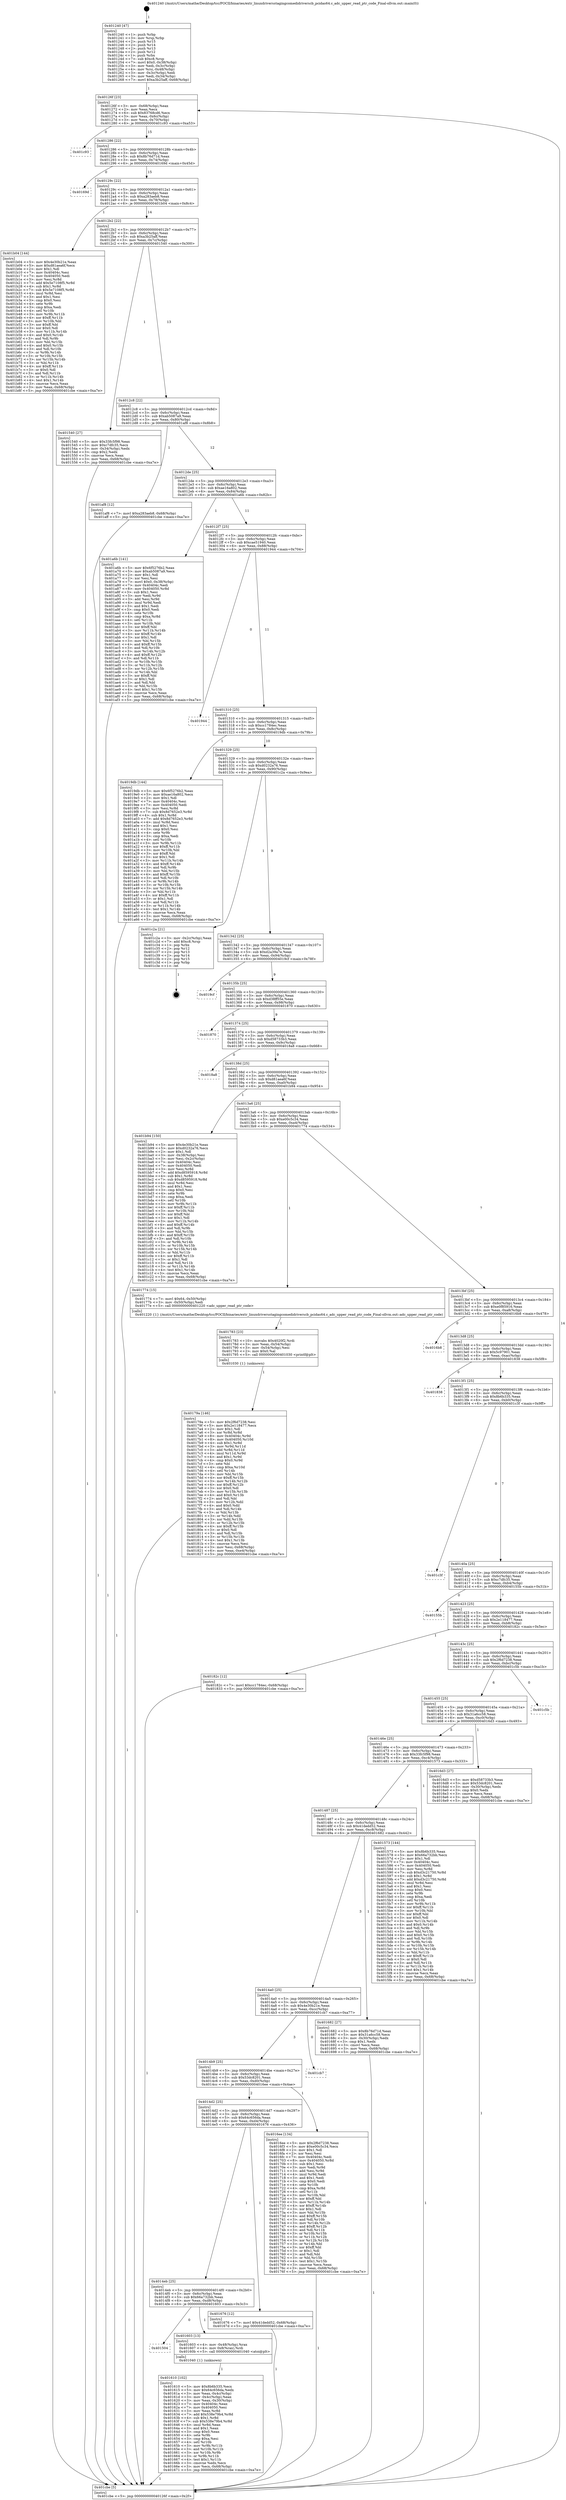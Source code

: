 digraph "0x401240" {
  label = "0x401240 (/mnt/c/Users/mathe/Desktop/tcc/POCII/binaries/extr_linuxdriversstagingcomedidriverscb_pcidas64.c_adc_upper_read_ptr_code_Final-ollvm.out::main(0))"
  labelloc = "t"
  node[shape=record]

  Entry [label="",width=0.3,height=0.3,shape=circle,fillcolor=black,style=filled]
  "0x40126f" [label="{
     0x40126f [23]\l
     | [instrs]\l
     &nbsp;&nbsp;0x40126f \<+3\>: mov -0x68(%rbp),%eax\l
     &nbsp;&nbsp;0x401272 \<+2\>: mov %eax,%ecx\l
     &nbsp;&nbsp;0x401274 \<+6\>: sub $0x83768cd6,%ecx\l
     &nbsp;&nbsp;0x40127a \<+3\>: mov %eax,-0x6c(%rbp)\l
     &nbsp;&nbsp;0x40127d \<+3\>: mov %ecx,-0x70(%rbp)\l
     &nbsp;&nbsp;0x401280 \<+6\>: je 0000000000401c93 \<main+0xa53\>\l
  }"]
  "0x401c93" [label="{
     0x401c93\l
  }", style=dashed]
  "0x401286" [label="{
     0x401286 [22]\l
     | [instrs]\l
     &nbsp;&nbsp;0x401286 \<+5\>: jmp 000000000040128b \<main+0x4b\>\l
     &nbsp;&nbsp;0x40128b \<+3\>: mov -0x6c(%rbp),%eax\l
     &nbsp;&nbsp;0x40128e \<+5\>: sub $0x8b76d71d,%eax\l
     &nbsp;&nbsp;0x401293 \<+3\>: mov %eax,-0x74(%rbp)\l
     &nbsp;&nbsp;0x401296 \<+6\>: je 000000000040169d \<main+0x45d\>\l
  }"]
  Exit [label="",width=0.3,height=0.3,shape=circle,fillcolor=black,style=filled,peripheries=2]
  "0x40169d" [label="{
     0x40169d\l
  }", style=dashed]
  "0x40129c" [label="{
     0x40129c [22]\l
     | [instrs]\l
     &nbsp;&nbsp;0x40129c \<+5\>: jmp 00000000004012a1 \<main+0x61\>\l
     &nbsp;&nbsp;0x4012a1 \<+3\>: mov -0x6c(%rbp),%eax\l
     &nbsp;&nbsp;0x4012a4 \<+5\>: sub $0xa283aeb8,%eax\l
     &nbsp;&nbsp;0x4012a9 \<+3\>: mov %eax,-0x78(%rbp)\l
     &nbsp;&nbsp;0x4012ac \<+6\>: je 0000000000401b04 \<main+0x8c4\>\l
  }"]
  "0x40179a" [label="{
     0x40179a [146]\l
     | [instrs]\l
     &nbsp;&nbsp;0x40179a \<+5\>: mov $0x2f6d7238,%esi\l
     &nbsp;&nbsp;0x40179f \<+5\>: mov $0x2e118477,%ecx\l
     &nbsp;&nbsp;0x4017a4 \<+2\>: mov $0x1,%dl\l
     &nbsp;&nbsp;0x4017a6 \<+3\>: xor %r8d,%r8d\l
     &nbsp;&nbsp;0x4017a9 \<+8\>: mov 0x40404c,%r9d\l
     &nbsp;&nbsp;0x4017b1 \<+8\>: mov 0x404050,%r10d\l
     &nbsp;&nbsp;0x4017b9 \<+4\>: sub $0x1,%r8d\l
     &nbsp;&nbsp;0x4017bd \<+3\>: mov %r9d,%r11d\l
     &nbsp;&nbsp;0x4017c0 \<+3\>: add %r8d,%r11d\l
     &nbsp;&nbsp;0x4017c3 \<+4\>: imul %r11d,%r9d\l
     &nbsp;&nbsp;0x4017c7 \<+4\>: and $0x1,%r9d\l
     &nbsp;&nbsp;0x4017cb \<+4\>: cmp $0x0,%r9d\l
     &nbsp;&nbsp;0x4017cf \<+3\>: sete %bl\l
     &nbsp;&nbsp;0x4017d2 \<+4\>: cmp $0xa,%r10d\l
     &nbsp;&nbsp;0x4017d6 \<+4\>: setl %r14b\l
     &nbsp;&nbsp;0x4017da \<+3\>: mov %bl,%r15b\l
     &nbsp;&nbsp;0x4017dd \<+4\>: xor $0xff,%r15b\l
     &nbsp;&nbsp;0x4017e1 \<+3\>: mov %r14b,%r12b\l
     &nbsp;&nbsp;0x4017e4 \<+4\>: xor $0xff,%r12b\l
     &nbsp;&nbsp;0x4017e8 \<+3\>: xor $0x0,%dl\l
     &nbsp;&nbsp;0x4017eb \<+3\>: mov %r15b,%r13b\l
     &nbsp;&nbsp;0x4017ee \<+4\>: and $0x0,%r13b\l
     &nbsp;&nbsp;0x4017f2 \<+2\>: and %dl,%bl\l
     &nbsp;&nbsp;0x4017f4 \<+3\>: mov %r12b,%dil\l
     &nbsp;&nbsp;0x4017f7 \<+4\>: and $0x0,%dil\l
     &nbsp;&nbsp;0x4017fb \<+3\>: and %dl,%r14b\l
     &nbsp;&nbsp;0x4017fe \<+3\>: or %bl,%r13b\l
     &nbsp;&nbsp;0x401801 \<+3\>: or %r14b,%dil\l
     &nbsp;&nbsp;0x401804 \<+3\>: xor %dil,%r13b\l
     &nbsp;&nbsp;0x401807 \<+3\>: or %r12b,%r15b\l
     &nbsp;&nbsp;0x40180a \<+4\>: xor $0xff,%r15b\l
     &nbsp;&nbsp;0x40180e \<+3\>: or $0x0,%dl\l
     &nbsp;&nbsp;0x401811 \<+3\>: and %dl,%r15b\l
     &nbsp;&nbsp;0x401814 \<+3\>: or %r15b,%r13b\l
     &nbsp;&nbsp;0x401817 \<+4\>: test $0x1,%r13b\l
     &nbsp;&nbsp;0x40181b \<+3\>: cmovne %ecx,%esi\l
     &nbsp;&nbsp;0x40181e \<+3\>: mov %esi,-0x68(%rbp)\l
     &nbsp;&nbsp;0x401821 \<+6\>: mov %eax,-0xe4(%rbp)\l
     &nbsp;&nbsp;0x401827 \<+5\>: jmp 0000000000401cbe \<main+0xa7e\>\l
  }"]
  "0x401b04" [label="{
     0x401b04 [144]\l
     | [instrs]\l
     &nbsp;&nbsp;0x401b04 \<+5\>: mov $0x4e30b21e,%eax\l
     &nbsp;&nbsp;0x401b09 \<+5\>: mov $0xd81aea6f,%ecx\l
     &nbsp;&nbsp;0x401b0e \<+2\>: mov $0x1,%dl\l
     &nbsp;&nbsp;0x401b10 \<+7\>: mov 0x40404c,%esi\l
     &nbsp;&nbsp;0x401b17 \<+7\>: mov 0x404050,%edi\l
     &nbsp;&nbsp;0x401b1e \<+3\>: mov %esi,%r8d\l
     &nbsp;&nbsp;0x401b21 \<+7\>: add $0x5e7108f5,%r8d\l
     &nbsp;&nbsp;0x401b28 \<+4\>: sub $0x1,%r8d\l
     &nbsp;&nbsp;0x401b2c \<+7\>: sub $0x5e7108f5,%r8d\l
     &nbsp;&nbsp;0x401b33 \<+4\>: imul %r8d,%esi\l
     &nbsp;&nbsp;0x401b37 \<+3\>: and $0x1,%esi\l
     &nbsp;&nbsp;0x401b3a \<+3\>: cmp $0x0,%esi\l
     &nbsp;&nbsp;0x401b3d \<+4\>: sete %r9b\l
     &nbsp;&nbsp;0x401b41 \<+3\>: cmp $0xa,%edi\l
     &nbsp;&nbsp;0x401b44 \<+4\>: setl %r10b\l
     &nbsp;&nbsp;0x401b48 \<+3\>: mov %r9b,%r11b\l
     &nbsp;&nbsp;0x401b4b \<+4\>: xor $0xff,%r11b\l
     &nbsp;&nbsp;0x401b4f \<+3\>: mov %r10b,%bl\l
     &nbsp;&nbsp;0x401b52 \<+3\>: xor $0xff,%bl\l
     &nbsp;&nbsp;0x401b55 \<+3\>: xor $0x0,%dl\l
     &nbsp;&nbsp;0x401b58 \<+3\>: mov %r11b,%r14b\l
     &nbsp;&nbsp;0x401b5b \<+4\>: and $0x0,%r14b\l
     &nbsp;&nbsp;0x401b5f \<+3\>: and %dl,%r9b\l
     &nbsp;&nbsp;0x401b62 \<+3\>: mov %bl,%r15b\l
     &nbsp;&nbsp;0x401b65 \<+4\>: and $0x0,%r15b\l
     &nbsp;&nbsp;0x401b69 \<+3\>: and %dl,%r10b\l
     &nbsp;&nbsp;0x401b6c \<+3\>: or %r9b,%r14b\l
     &nbsp;&nbsp;0x401b6f \<+3\>: or %r10b,%r15b\l
     &nbsp;&nbsp;0x401b72 \<+3\>: xor %r15b,%r14b\l
     &nbsp;&nbsp;0x401b75 \<+3\>: or %bl,%r11b\l
     &nbsp;&nbsp;0x401b78 \<+4\>: xor $0xff,%r11b\l
     &nbsp;&nbsp;0x401b7c \<+3\>: or $0x0,%dl\l
     &nbsp;&nbsp;0x401b7f \<+3\>: and %dl,%r11b\l
     &nbsp;&nbsp;0x401b82 \<+3\>: or %r11b,%r14b\l
     &nbsp;&nbsp;0x401b85 \<+4\>: test $0x1,%r14b\l
     &nbsp;&nbsp;0x401b89 \<+3\>: cmovne %ecx,%eax\l
     &nbsp;&nbsp;0x401b8c \<+3\>: mov %eax,-0x68(%rbp)\l
     &nbsp;&nbsp;0x401b8f \<+5\>: jmp 0000000000401cbe \<main+0xa7e\>\l
  }"]
  "0x4012b2" [label="{
     0x4012b2 [22]\l
     | [instrs]\l
     &nbsp;&nbsp;0x4012b2 \<+5\>: jmp 00000000004012b7 \<main+0x77\>\l
     &nbsp;&nbsp;0x4012b7 \<+3\>: mov -0x6c(%rbp),%eax\l
     &nbsp;&nbsp;0x4012ba \<+5\>: sub $0xa3b25aff,%eax\l
     &nbsp;&nbsp;0x4012bf \<+3\>: mov %eax,-0x7c(%rbp)\l
     &nbsp;&nbsp;0x4012c2 \<+6\>: je 0000000000401540 \<main+0x300\>\l
  }"]
  "0x401783" [label="{
     0x401783 [23]\l
     | [instrs]\l
     &nbsp;&nbsp;0x401783 \<+10\>: movabs $0x4020f2,%rdi\l
     &nbsp;&nbsp;0x40178d \<+3\>: mov %eax,-0x54(%rbp)\l
     &nbsp;&nbsp;0x401790 \<+3\>: mov -0x54(%rbp),%esi\l
     &nbsp;&nbsp;0x401793 \<+2\>: mov $0x0,%al\l
     &nbsp;&nbsp;0x401795 \<+5\>: call 0000000000401030 \<printf@plt\>\l
     | [calls]\l
     &nbsp;&nbsp;0x401030 \{1\} (unknown)\l
  }"]
  "0x401540" [label="{
     0x401540 [27]\l
     | [instrs]\l
     &nbsp;&nbsp;0x401540 \<+5\>: mov $0x33fc5f98,%eax\l
     &nbsp;&nbsp;0x401545 \<+5\>: mov $0xc7dfc35,%ecx\l
     &nbsp;&nbsp;0x40154a \<+3\>: mov -0x34(%rbp),%edx\l
     &nbsp;&nbsp;0x40154d \<+3\>: cmp $0x2,%edx\l
     &nbsp;&nbsp;0x401550 \<+3\>: cmovne %ecx,%eax\l
     &nbsp;&nbsp;0x401553 \<+3\>: mov %eax,-0x68(%rbp)\l
     &nbsp;&nbsp;0x401556 \<+5\>: jmp 0000000000401cbe \<main+0xa7e\>\l
  }"]
  "0x4012c8" [label="{
     0x4012c8 [22]\l
     | [instrs]\l
     &nbsp;&nbsp;0x4012c8 \<+5\>: jmp 00000000004012cd \<main+0x8d\>\l
     &nbsp;&nbsp;0x4012cd \<+3\>: mov -0x6c(%rbp),%eax\l
     &nbsp;&nbsp;0x4012d0 \<+5\>: sub $0xab5087a9,%eax\l
     &nbsp;&nbsp;0x4012d5 \<+3\>: mov %eax,-0x80(%rbp)\l
     &nbsp;&nbsp;0x4012d8 \<+6\>: je 0000000000401af8 \<main+0x8b8\>\l
  }"]
  "0x401cbe" [label="{
     0x401cbe [5]\l
     | [instrs]\l
     &nbsp;&nbsp;0x401cbe \<+5\>: jmp 000000000040126f \<main+0x2f\>\l
  }"]
  "0x401240" [label="{
     0x401240 [47]\l
     | [instrs]\l
     &nbsp;&nbsp;0x401240 \<+1\>: push %rbp\l
     &nbsp;&nbsp;0x401241 \<+3\>: mov %rsp,%rbp\l
     &nbsp;&nbsp;0x401244 \<+2\>: push %r15\l
     &nbsp;&nbsp;0x401246 \<+2\>: push %r14\l
     &nbsp;&nbsp;0x401248 \<+2\>: push %r13\l
     &nbsp;&nbsp;0x40124a \<+2\>: push %r12\l
     &nbsp;&nbsp;0x40124c \<+1\>: push %rbx\l
     &nbsp;&nbsp;0x40124d \<+7\>: sub $0xc8,%rsp\l
     &nbsp;&nbsp;0x401254 \<+7\>: movl $0x0,-0x38(%rbp)\l
     &nbsp;&nbsp;0x40125b \<+3\>: mov %edi,-0x3c(%rbp)\l
     &nbsp;&nbsp;0x40125e \<+4\>: mov %rsi,-0x48(%rbp)\l
     &nbsp;&nbsp;0x401262 \<+3\>: mov -0x3c(%rbp),%edi\l
     &nbsp;&nbsp;0x401265 \<+3\>: mov %edi,-0x34(%rbp)\l
     &nbsp;&nbsp;0x401268 \<+7\>: movl $0xa3b25aff,-0x68(%rbp)\l
  }"]
  "0x401610" [label="{
     0x401610 [102]\l
     | [instrs]\l
     &nbsp;&nbsp;0x401610 \<+5\>: mov $0x8b6b335,%ecx\l
     &nbsp;&nbsp;0x401615 \<+5\>: mov $0x64c656da,%edx\l
     &nbsp;&nbsp;0x40161a \<+3\>: mov %eax,-0x4c(%rbp)\l
     &nbsp;&nbsp;0x40161d \<+3\>: mov -0x4c(%rbp),%eax\l
     &nbsp;&nbsp;0x401620 \<+3\>: mov %eax,-0x30(%rbp)\l
     &nbsp;&nbsp;0x401623 \<+7\>: mov 0x40404c,%eax\l
     &nbsp;&nbsp;0x40162a \<+7\>: mov 0x404050,%esi\l
     &nbsp;&nbsp;0x401631 \<+3\>: mov %eax,%r8d\l
     &nbsp;&nbsp;0x401634 \<+7\>: add $0x538e79b4,%r8d\l
     &nbsp;&nbsp;0x40163b \<+4\>: sub $0x1,%r8d\l
     &nbsp;&nbsp;0x40163f \<+7\>: sub $0x538e79b4,%r8d\l
     &nbsp;&nbsp;0x401646 \<+4\>: imul %r8d,%eax\l
     &nbsp;&nbsp;0x40164a \<+3\>: and $0x1,%eax\l
     &nbsp;&nbsp;0x40164d \<+3\>: cmp $0x0,%eax\l
     &nbsp;&nbsp;0x401650 \<+4\>: sete %r9b\l
     &nbsp;&nbsp;0x401654 \<+3\>: cmp $0xa,%esi\l
     &nbsp;&nbsp;0x401657 \<+4\>: setl %r10b\l
     &nbsp;&nbsp;0x40165b \<+3\>: mov %r9b,%r11b\l
     &nbsp;&nbsp;0x40165e \<+3\>: and %r10b,%r11b\l
     &nbsp;&nbsp;0x401661 \<+3\>: xor %r10b,%r9b\l
     &nbsp;&nbsp;0x401664 \<+3\>: or %r9b,%r11b\l
     &nbsp;&nbsp;0x401667 \<+4\>: test $0x1,%r11b\l
     &nbsp;&nbsp;0x40166b \<+3\>: cmovne %edx,%ecx\l
     &nbsp;&nbsp;0x40166e \<+3\>: mov %ecx,-0x68(%rbp)\l
     &nbsp;&nbsp;0x401671 \<+5\>: jmp 0000000000401cbe \<main+0xa7e\>\l
  }"]
  "0x401af8" [label="{
     0x401af8 [12]\l
     | [instrs]\l
     &nbsp;&nbsp;0x401af8 \<+7\>: movl $0xa283aeb8,-0x68(%rbp)\l
     &nbsp;&nbsp;0x401aff \<+5\>: jmp 0000000000401cbe \<main+0xa7e\>\l
  }"]
  "0x4012de" [label="{
     0x4012de [25]\l
     | [instrs]\l
     &nbsp;&nbsp;0x4012de \<+5\>: jmp 00000000004012e3 \<main+0xa3\>\l
     &nbsp;&nbsp;0x4012e3 \<+3\>: mov -0x6c(%rbp),%eax\l
     &nbsp;&nbsp;0x4012e6 \<+5\>: sub $0xae16a802,%eax\l
     &nbsp;&nbsp;0x4012eb \<+6\>: mov %eax,-0x84(%rbp)\l
     &nbsp;&nbsp;0x4012f1 \<+6\>: je 0000000000401a6b \<main+0x82b\>\l
  }"]
  "0x401504" [label="{
     0x401504\l
  }", style=dashed]
  "0x401a6b" [label="{
     0x401a6b [141]\l
     | [instrs]\l
     &nbsp;&nbsp;0x401a6b \<+5\>: mov $0x6f5276b2,%eax\l
     &nbsp;&nbsp;0x401a70 \<+5\>: mov $0xab5087a9,%ecx\l
     &nbsp;&nbsp;0x401a75 \<+2\>: mov $0x1,%dl\l
     &nbsp;&nbsp;0x401a77 \<+2\>: xor %esi,%esi\l
     &nbsp;&nbsp;0x401a79 \<+7\>: movl $0x0,-0x38(%rbp)\l
     &nbsp;&nbsp;0x401a80 \<+7\>: mov 0x40404c,%edi\l
     &nbsp;&nbsp;0x401a87 \<+8\>: mov 0x404050,%r8d\l
     &nbsp;&nbsp;0x401a8f \<+3\>: sub $0x1,%esi\l
     &nbsp;&nbsp;0x401a92 \<+3\>: mov %edi,%r9d\l
     &nbsp;&nbsp;0x401a95 \<+3\>: add %esi,%r9d\l
     &nbsp;&nbsp;0x401a98 \<+4\>: imul %r9d,%edi\l
     &nbsp;&nbsp;0x401a9c \<+3\>: and $0x1,%edi\l
     &nbsp;&nbsp;0x401a9f \<+3\>: cmp $0x0,%edi\l
     &nbsp;&nbsp;0x401aa2 \<+4\>: sete %r10b\l
     &nbsp;&nbsp;0x401aa6 \<+4\>: cmp $0xa,%r8d\l
     &nbsp;&nbsp;0x401aaa \<+4\>: setl %r11b\l
     &nbsp;&nbsp;0x401aae \<+3\>: mov %r10b,%bl\l
     &nbsp;&nbsp;0x401ab1 \<+3\>: xor $0xff,%bl\l
     &nbsp;&nbsp;0x401ab4 \<+3\>: mov %r11b,%r14b\l
     &nbsp;&nbsp;0x401ab7 \<+4\>: xor $0xff,%r14b\l
     &nbsp;&nbsp;0x401abb \<+3\>: xor $0x1,%dl\l
     &nbsp;&nbsp;0x401abe \<+3\>: mov %bl,%r15b\l
     &nbsp;&nbsp;0x401ac1 \<+4\>: and $0xff,%r15b\l
     &nbsp;&nbsp;0x401ac5 \<+3\>: and %dl,%r10b\l
     &nbsp;&nbsp;0x401ac8 \<+3\>: mov %r14b,%r12b\l
     &nbsp;&nbsp;0x401acb \<+4\>: and $0xff,%r12b\l
     &nbsp;&nbsp;0x401acf \<+3\>: and %dl,%r11b\l
     &nbsp;&nbsp;0x401ad2 \<+3\>: or %r10b,%r15b\l
     &nbsp;&nbsp;0x401ad5 \<+3\>: or %r11b,%r12b\l
     &nbsp;&nbsp;0x401ad8 \<+3\>: xor %r12b,%r15b\l
     &nbsp;&nbsp;0x401adb \<+3\>: or %r14b,%bl\l
     &nbsp;&nbsp;0x401ade \<+3\>: xor $0xff,%bl\l
     &nbsp;&nbsp;0x401ae1 \<+3\>: or $0x1,%dl\l
     &nbsp;&nbsp;0x401ae4 \<+2\>: and %dl,%bl\l
     &nbsp;&nbsp;0x401ae6 \<+3\>: or %bl,%r15b\l
     &nbsp;&nbsp;0x401ae9 \<+4\>: test $0x1,%r15b\l
     &nbsp;&nbsp;0x401aed \<+3\>: cmovne %ecx,%eax\l
     &nbsp;&nbsp;0x401af0 \<+3\>: mov %eax,-0x68(%rbp)\l
     &nbsp;&nbsp;0x401af3 \<+5\>: jmp 0000000000401cbe \<main+0xa7e\>\l
  }"]
  "0x4012f7" [label="{
     0x4012f7 [25]\l
     | [instrs]\l
     &nbsp;&nbsp;0x4012f7 \<+5\>: jmp 00000000004012fc \<main+0xbc\>\l
     &nbsp;&nbsp;0x4012fc \<+3\>: mov -0x6c(%rbp),%eax\l
     &nbsp;&nbsp;0x4012ff \<+5\>: sub $0xcae51940,%eax\l
     &nbsp;&nbsp;0x401304 \<+6\>: mov %eax,-0x88(%rbp)\l
     &nbsp;&nbsp;0x40130a \<+6\>: je 0000000000401944 \<main+0x704\>\l
  }"]
  "0x401603" [label="{
     0x401603 [13]\l
     | [instrs]\l
     &nbsp;&nbsp;0x401603 \<+4\>: mov -0x48(%rbp),%rax\l
     &nbsp;&nbsp;0x401607 \<+4\>: mov 0x8(%rax),%rdi\l
     &nbsp;&nbsp;0x40160b \<+5\>: call 0000000000401040 \<atoi@plt\>\l
     | [calls]\l
     &nbsp;&nbsp;0x401040 \{1\} (unknown)\l
  }"]
  "0x401944" [label="{
     0x401944\l
  }", style=dashed]
  "0x401310" [label="{
     0x401310 [25]\l
     | [instrs]\l
     &nbsp;&nbsp;0x401310 \<+5\>: jmp 0000000000401315 \<main+0xd5\>\l
     &nbsp;&nbsp;0x401315 \<+3\>: mov -0x6c(%rbp),%eax\l
     &nbsp;&nbsp;0x401318 \<+5\>: sub $0xcc1784ec,%eax\l
     &nbsp;&nbsp;0x40131d \<+6\>: mov %eax,-0x8c(%rbp)\l
     &nbsp;&nbsp;0x401323 \<+6\>: je 00000000004019db \<main+0x79b\>\l
  }"]
  "0x4014eb" [label="{
     0x4014eb [25]\l
     | [instrs]\l
     &nbsp;&nbsp;0x4014eb \<+5\>: jmp 00000000004014f0 \<main+0x2b0\>\l
     &nbsp;&nbsp;0x4014f0 \<+3\>: mov -0x6c(%rbp),%eax\l
     &nbsp;&nbsp;0x4014f3 \<+5\>: sub $0x66a732bb,%eax\l
     &nbsp;&nbsp;0x4014f8 \<+6\>: mov %eax,-0xd8(%rbp)\l
     &nbsp;&nbsp;0x4014fe \<+6\>: je 0000000000401603 \<main+0x3c3\>\l
  }"]
  "0x4019db" [label="{
     0x4019db [144]\l
     | [instrs]\l
     &nbsp;&nbsp;0x4019db \<+5\>: mov $0x6f5276b2,%eax\l
     &nbsp;&nbsp;0x4019e0 \<+5\>: mov $0xae16a802,%ecx\l
     &nbsp;&nbsp;0x4019e5 \<+2\>: mov $0x1,%dl\l
     &nbsp;&nbsp;0x4019e7 \<+7\>: mov 0x40404c,%esi\l
     &nbsp;&nbsp;0x4019ee \<+7\>: mov 0x404050,%edi\l
     &nbsp;&nbsp;0x4019f5 \<+3\>: mov %esi,%r8d\l
     &nbsp;&nbsp;0x4019f8 \<+7\>: sub $0x8d7652e3,%r8d\l
     &nbsp;&nbsp;0x4019ff \<+4\>: sub $0x1,%r8d\l
     &nbsp;&nbsp;0x401a03 \<+7\>: add $0x8d7652e3,%r8d\l
     &nbsp;&nbsp;0x401a0a \<+4\>: imul %r8d,%esi\l
     &nbsp;&nbsp;0x401a0e \<+3\>: and $0x1,%esi\l
     &nbsp;&nbsp;0x401a11 \<+3\>: cmp $0x0,%esi\l
     &nbsp;&nbsp;0x401a14 \<+4\>: sete %r9b\l
     &nbsp;&nbsp;0x401a18 \<+3\>: cmp $0xa,%edi\l
     &nbsp;&nbsp;0x401a1b \<+4\>: setl %r10b\l
     &nbsp;&nbsp;0x401a1f \<+3\>: mov %r9b,%r11b\l
     &nbsp;&nbsp;0x401a22 \<+4\>: xor $0xff,%r11b\l
     &nbsp;&nbsp;0x401a26 \<+3\>: mov %r10b,%bl\l
     &nbsp;&nbsp;0x401a29 \<+3\>: xor $0xff,%bl\l
     &nbsp;&nbsp;0x401a2c \<+3\>: xor $0x1,%dl\l
     &nbsp;&nbsp;0x401a2f \<+3\>: mov %r11b,%r14b\l
     &nbsp;&nbsp;0x401a32 \<+4\>: and $0xff,%r14b\l
     &nbsp;&nbsp;0x401a36 \<+3\>: and %dl,%r9b\l
     &nbsp;&nbsp;0x401a39 \<+3\>: mov %bl,%r15b\l
     &nbsp;&nbsp;0x401a3c \<+4\>: and $0xff,%r15b\l
     &nbsp;&nbsp;0x401a40 \<+3\>: and %dl,%r10b\l
     &nbsp;&nbsp;0x401a43 \<+3\>: or %r9b,%r14b\l
     &nbsp;&nbsp;0x401a46 \<+3\>: or %r10b,%r15b\l
     &nbsp;&nbsp;0x401a49 \<+3\>: xor %r15b,%r14b\l
     &nbsp;&nbsp;0x401a4c \<+3\>: or %bl,%r11b\l
     &nbsp;&nbsp;0x401a4f \<+4\>: xor $0xff,%r11b\l
     &nbsp;&nbsp;0x401a53 \<+3\>: or $0x1,%dl\l
     &nbsp;&nbsp;0x401a56 \<+3\>: and %dl,%r11b\l
     &nbsp;&nbsp;0x401a59 \<+3\>: or %r11b,%r14b\l
     &nbsp;&nbsp;0x401a5c \<+4\>: test $0x1,%r14b\l
     &nbsp;&nbsp;0x401a60 \<+3\>: cmovne %ecx,%eax\l
     &nbsp;&nbsp;0x401a63 \<+3\>: mov %eax,-0x68(%rbp)\l
     &nbsp;&nbsp;0x401a66 \<+5\>: jmp 0000000000401cbe \<main+0xa7e\>\l
  }"]
  "0x401329" [label="{
     0x401329 [25]\l
     | [instrs]\l
     &nbsp;&nbsp;0x401329 \<+5\>: jmp 000000000040132e \<main+0xee\>\l
     &nbsp;&nbsp;0x40132e \<+3\>: mov -0x6c(%rbp),%eax\l
     &nbsp;&nbsp;0x401331 \<+5\>: sub $0xd0232a76,%eax\l
     &nbsp;&nbsp;0x401336 \<+6\>: mov %eax,-0x90(%rbp)\l
     &nbsp;&nbsp;0x40133c \<+6\>: je 0000000000401c2a \<main+0x9ea\>\l
  }"]
  "0x401676" [label="{
     0x401676 [12]\l
     | [instrs]\l
     &nbsp;&nbsp;0x401676 \<+7\>: movl $0x41dedd52,-0x68(%rbp)\l
     &nbsp;&nbsp;0x40167d \<+5\>: jmp 0000000000401cbe \<main+0xa7e\>\l
  }"]
  "0x401c2a" [label="{
     0x401c2a [21]\l
     | [instrs]\l
     &nbsp;&nbsp;0x401c2a \<+3\>: mov -0x2c(%rbp),%eax\l
     &nbsp;&nbsp;0x401c2d \<+7\>: add $0xc8,%rsp\l
     &nbsp;&nbsp;0x401c34 \<+1\>: pop %rbx\l
     &nbsp;&nbsp;0x401c35 \<+2\>: pop %r12\l
     &nbsp;&nbsp;0x401c37 \<+2\>: pop %r13\l
     &nbsp;&nbsp;0x401c39 \<+2\>: pop %r14\l
     &nbsp;&nbsp;0x401c3b \<+2\>: pop %r15\l
     &nbsp;&nbsp;0x401c3d \<+1\>: pop %rbp\l
     &nbsp;&nbsp;0x401c3e \<+1\>: ret\l
  }"]
  "0x401342" [label="{
     0x401342 [25]\l
     | [instrs]\l
     &nbsp;&nbsp;0x401342 \<+5\>: jmp 0000000000401347 \<main+0x107\>\l
     &nbsp;&nbsp;0x401347 \<+3\>: mov -0x6c(%rbp),%eax\l
     &nbsp;&nbsp;0x40134a \<+5\>: sub $0xd2a39a7e,%eax\l
     &nbsp;&nbsp;0x40134f \<+6\>: mov %eax,-0x94(%rbp)\l
     &nbsp;&nbsp;0x401355 \<+6\>: je 00000000004019cf \<main+0x78f\>\l
  }"]
  "0x4014d2" [label="{
     0x4014d2 [25]\l
     | [instrs]\l
     &nbsp;&nbsp;0x4014d2 \<+5\>: jmp 00000000004014d7 \<main+0x297\>\l
     &nbsp;&nbsp;0x4014d7 \<+3\>: mov -0x6c(%rbp),%eax\l
     &nbsp;&nbsp;0x4014da \<+5\>: sub $0x64c656da,%eax\l
     &nbsp;&nbsp;0x4014df \<+6\>: mov %eax,-0xd4(%rbp)\l
     &nbsp;&nbsp;0x4014e5 \<+6\>: je 0000000000401676 \<main+0x436\>\l
  }"]
  "0x4019cf" [label="{
     0x4019cf\l
  }", style=dashed]
  "0x40135b" [label="{
     0x40135b [25]\l
     | [instrs]\l
     &nbsp;&nbsp;0x40135b \<+5\>: jmp 0000000000401360 \<main+0x120\>\l
     &nbsp;&nbsp;0x401360 \<+3\>: mov -0x6c(%rbp),%eax\l
     &nbsp;&nbsp;0x401363 \<+5\>: sub $0xd38ff55e,%eax\l
     &nbsp;&nbsp;0x401368 \<+6\>: mov %eax,-0x98(%rbp)\l
     &nbsp;&nbsp;0x40136e \<+6\>: je 0000000000401870 \<main+0x630\>\l
  }"]
  "0x4016ee" [label="{
     0x4016ee [134]\l
     | [instrs]\l
     &nbsp;&nbsp;0x4016ee \<+5\>: mov $0x2f6d7238,%eax\l
     &nbsp;&nbsp;0x4016f3 \<+5\>: mov $0xe00c5c34,%ecx\l
     &nbsp;&nbsp;0x4016f8 \<+2\>: mov $0x1,%dl\l
     &nbsp;&nbsp;0x4016fa \<+2\>: xor %esi,%esi\l
     &nbsp;&nbsp;0x4016fc \<+7\>: mov 0x40404c,%edi\l
     &nbsp;&nbsp;0x401703 \<+8\>: mov 0x404050,%r8d\l
     &nbsp;&nbsp;0x40170b \<+3\>: sub $0x1,%esi\l
     &nbsp;&nbsp;0x40170e \<+3\>: mov %edi,%r9d\l
     &nbsp;&nbsp;0x401711 \<+3\>: add %esi,%r9d\l
     &nbsp;&nbsp;0x401714 \<+4\>: imul %r9d,%edi\l
     &nbsp;&nbsp;0x401718 \<+3\>: and $0x1,%edi\l
     &nbsp;&nbsp;0x40171b \<+3\>: cmp $0x0,%edi\l
     &nbsp;&nbsp;0x40171e \<+4\>: sete %r10b\l
     &nbsp;&nbsp;0x401722 \<+4\>: cmp $0xa,%r8d\l
     &nbsp;&nbsp;0x401726 \<+4\>: setl %r11b\l
     &nbsp;&nbsp;0x40172a \<+3\>: mov %r10b,%bl\l
     &nbsp;&nbsp;0x40172d \<+3\>: xor $0xff,%bl\l
     &nbsp;&nbsp;0x401730 \<+3\>: mov %r11b,%r14b\l
     &nbsp;&nbsp;0x401733 \<+4\>: xor $0xff,%r14b\l
     &nbsp;&nbsp;0x401737 \<+3\>: xor $0x1,%dl\l
     &nbsp;&nbsp;0x40173a \<+3\>: mov %bl,%r15b\l
     &nbsp;&nbsp;0x40173d \<+4\>: and $0xff,%r15b\l
     &nbsp;&nbsp;0x401741 \<+3\>: and %dl,%r10b\l
     &nbsp;&nbsp;0x401744 \<+3\>: mov %r14b,%r12b\l
     &nbsp;&nbsp;0x401747 \<+4\>: and $0xff,%r12b\l
     &nbsp;&nbsp;0x40174b \<+3\>: and %dl,%r11b\l
     &nbsp;&nbsp;0x40174e \<+3\>: or %r10b,%r15b\l
     &nbsp;&nbsp;0x401751 \<+3\>: or %r11b,%r12b\l
     &nbsp;&nbsp;0x401754 \<+3\>: xor %r12b,%r15b\l
     &nbsp;&nbsp;0x401757 \<+3\>: or %r14b,%bl\l
     &nbsp;&nbsp;0x40175a \<+3\>: xor $0xff,%bl\l
     &nbsp;&nbsp;0x40175d \<+3\>: or $0x1,%dl\l
     &nbsp;&nbsp;0x401760 \<+2\>: and %dl,%bl\l
     &nbsp;&nbsp;0x401762 \<+3\>: or %bl,%r15b\l
     &nbsp;&nbsp;0x401765 \<+4\>: test $0x1,%r15b\l
     &nbsp;&nbsp;0x401769 \<+3\>: cmovne %ecx,%eax\l
     &nbsp;&nbsp;0x40176c \<+3\>: mov %eax,-0x68(%rbp)\l
     &nbsp;&nbsp;0x40176f \<+5\>: jmp 0000000000401cbe \<main+0xa7e\>\l
  }"]
  "0x401870" [label="{
     0x401870\l
  }", style=dashed]
  "0x401374" [label="{
     0x401374 [25]\l
     | [instrs]\l
     &nbsp;&nbsp;0x401374 \<+5\>: jmp 0000000000401379 \<main+0x139\>\l
     &nbsp;&nbsp;0x401379 \<+3\>: mov -0x6c(%rbp),%eax\l
     &nbsp;&nbsp;0x40137c \<+5\>: sub $0xd58733b3,%eax\l
     &nbsp;&nbsp;0x401381 \<+6\>: mov %eax,-0x9c(%rbp)\l
     &nbsp;&nbsp;0x401387 \<+6\>: je 00000000004018a8 \<main+0x668\>\l
  }"]
  "0x4014b9" [label="{
     0x4014b9 [25]\l
     | [instrs]\l
     &nbsp;&nbsp;0x4014b9 \<+5\>: jmp 00000000004014be \<main+0x27e\>\l
     &nbsp;&nbsp;0x4014be \<+3\>: mov -0x6c(%rbp),%eax\l
     &nbsp;&nbsp;0x4014c1 \<+5\>: sub $0x53dc8201,%eax\l
     &nbsp;&nbsp;0x4014c6 \<+6\>: mov %eax,-0xd0(%rbp)\l
     &nbsp;&nbsp;0x4014cc \<+6\>: je 00000000004016ee \<main+0x4ae\>\l
  }"]
  "0x4018a8" [label="{
     0x4018a8\l
  }", style=dashed]
  "0x40138d" [label="{
     0x40138d [25]\l
     | [instrs]\l
     &nbsp;&nbsp;0x40138d \<+5\>: jmp 0000000000401392 \<main+0x152\>\l
     &nbsp;&nbsp;0x401392 \<+3\>: mov -0x6c(%rbp),%eax\l
     &nbsp;&nbsp;0x401395 \<+5\>: sub $0xd81aea6f,%eax\l
     &nbsp;&nbsp;0x40139a \<+6\>: mov %eax,-0xa0(%rbp)\l
     &nbsp;&nbsp;0x4013a0 \<+6\>: je 0000000000401b94 \<main+0x954\>\l
  }"]
  "0x401cb7" [label="{
     0x401cb7\l
  }", style=dashed]
  "0x401b94" [label="{
     0x401b94 [150]\l
     | [instrs]\l
     &nbsp;&nbsp;0x401b94 \<+5\>: mov $0x4e30b21e,%eax\l
     &nbsp;&nbsp;0x401b99 \<+5\>: mov $0xd0232a76,%ecx\l
     &nbsp;&nbsp;0x401b9e \<+2\>: mov $0x1,%dl\l
     &nbsp;&nbsp;0x401ba0 \<+3\>: mov -0x38(%rbp),%esi\l
     &nbsp;&nbsp;0x401ba3 \<+3\>: mov %esi,-0x2c(%rbp)\l
     &nbsp;&nbsp;0x401ba6 \<+7\>: mov 0x40404c,%esi\l
     &nbsp;&nbsp;0x401bad \<+7\>: mov 0x404050,%edi\l
     &nbsp;&nbsp;0x401bb4 \<+3\>: mov %esi,%r8d\l
     &nbsp;&nbsp;0x401bb7 \<+7\>: add $0xd8595918,%r8d\l
     &nbsp;&nbsp;0x401bbe \<+4\>: sub $0x1,%r8d\l
     &nbsp;&nbsp;0x401bc2 \<+7\>: sub $0xd8595918,%r8d\l
     &nbsp;&nbsp;0x401bc9 \<+4\>: imul %r8d,%esi\l
     &nbsp;&nbsp;0x401bcd \<+3\>: and $0x1,%esi\l
     &nbsp;&nbsp;0x401bd0 \<+3\>: cmp $0x0,%esi\l
     &nbsp;&nbsp;0x401bd3 \<+4\>: sete %r9b\l
     &nbsp;&nbsp;0x401bd7 \<+3\>: cmp $0xa,%edi\l
     &nbsp;&nbsp;0x401bda \<+4\>: setl %r10b\l
     &nbsp;&nbsp;0x401bde \<+3\>: mov %r9b,%r11b\l
     &nbsp;&nbsp;0x401be1 \<+4\>: xor $0xff,%r11b\l
     &nbsp;&nbsp;0x401be5 \<+3\>: mov %r10b,%bl\l
     &nbsp;&nbsp;0x401be8 \<+3\>: xor $0xff,%bl\l
     &nbsp;&nbsp;0x401beb \<+3\>: xor $0x1,%dl\l
     &nbsp;&nbsp;0x401bee \<+3\>: mov %r11b,%r14b\l
     &nbsp;&nbsp;0x401bf1 \<+4\>: and $0xff,%r14b\l
     &nbsp;&nbsp;0x401bf5 \<+3\>: and %dl,%r9b\l
     &nbsp;&nbsp;0x401bf8 \<+3\>: mov %bl,%r15b\l
     &nbsp;&nbsp;0x401bfb \<+4\>: and $0xff,%r15b\l
     &nbsp;&nbsp;0x401bff \<+3\>: and %dl,%r10b\l
     &nbsp;&nbsp;0x401c02 \<+3\>: or %r9b,%r14b\l
     &nbsp;&nbsp;0x401c05 \<+3\>: or %r10b,%r15b\l
     &nbsp;&nbsp;0x401c08 \<+3\>: xor %r15b,%r14b\l
     &nbsp;&nbsp;0x401c0b \<+3\>: or %bl,%r11b\l
     &nbsp;&nbsp;0x401c0e \<+4\>: xor $0xff,%r11b\l
     &nbsp;&nbsp;0x401c12 \<+3\>: or $0x1,%dl\l
     &nbsp;&nbsp;0x401c15 \<+3\>: and %dl,%r11b\l
     &nbsp;&nbsp;0x401c18 \<+3\>: or %r11b,%r14b\l
     &nbsp;&nbsp;0x401c1b \<+4\>: test $0x1,%r14b\l
     &nbsp;&nbsp;0x401c1f \<+3\>: cmovne %ecx,%eax\l
     &nbsp;&nbsp;0x401c22 \<+3\>: mov %eax,-0x68(%rbp)\l
     &nbsp;&nbsp;0x401c25 \<+5\>: jmp 0000000000401cbe \<main+0xa7e\>\l
  }"]
  "0x4013a6" [label="{
     0x4013a6 [25]\l
     | [instrs]\l
     &nbsp;&nbsp;0x4013a6 \<+5\>: jmp 00000000004013ab \<main+0x16b\>\l
     &nbsp;&nbsp;0x4013ab \<+3\>: mov -0x6c(%rbp),%eax\l
     &nbsp;&nbsp;0x4013ae \<+5\>: sub $0xe00c5c34,%eax\l
     &nbsp;&nbsp;0x4013b3 \<+6\>: mov %eax,-0xa4(%rbp)\l
     &nbsp;&nbsp;0x4013b9 \<+6\>: je 0000000000401774 \<main+0x534\>\l
  }"]
  "0x4014a0" [label="{
     0x4014a0 [25]\l
     | [instrs]\l
     &nbsp;&nbsp;0x4014a0 \<+5\>: jmp 00000000004014a5 \<main+0x265\>\l
     &nbsp;&nbsp;0x4014a5 \<+3\>: mov -0x6c(%rbp),%eax\l
     &nbsp;&nbsp;0x4014a8 \<+5\>: sub $0x4e30b21e,%eax\l
     &nbsp;&nbsp;0x4014ad \<+6\>: mov %eax,-0xcc(%rbp)\l
     &nbsp;&nbsp;0x4014b3 \<+6\>: je 0000000000401cb7 \<main+0xa77\>\l
  }"]
  "0x401774" [label="{
     0x401774 [15]\l
     | [instrs]\l
     &nbsp;&nbsp;0x401774 \<+7\>: movl $0x64,-0x50(%rbp)\l
     &nbsp;&nbsp;0x40177b \<+3\>: mov -0x50(%rbp),%edi\l
     &nbsp;&nbsp;0x40177e \<+5\>: call 0000000000401220 \<adc_upper_read_ptr_code\>\l
     | [calls]\l
     &nbsp;&nbsp;0x401220 \{1\} (/mnt/c/Users/mathe/Desktop/tcc/POCII/binaries/extr_linuxdriversstagingcomedidriverscb_pcidas64.c_adc_upper_read_ptr_code_Final-ollvm.out::adc_upper_read_ptr_code)\l
  }"]
  "0x4013bf" [label="{
     0x4013bf [25]\l
     | [instrs]\l
     &nbsp;&nbsp;0x4013bf \<+5\>: jmp 00000000004013c4 \<main+0x184\>\l
     &nbsp;&nbsp;0x4013c4 \<+3\>: mov -0x6c(%rbp),%eax\l
     &nbsp;&nbsp;0x4013c7 \<+5\>: sub $0xe0f85916,%eax\l
     &nbsp;&nbsp;0x4013cc \<+6\>: mov %eax,-0xa8(%rbp)\l
     &nbsp;&nbsp;0x4013d2 \<+6\>: je 00000000004016b8 \<main+0x478\>\l
  }"]
  "0x401682" [label="{
     0x401682 [27]\l
     | [instrs]\l
     &nbsp;&nbsp;0x401682 \<+5\>: mov $0x8b76d71d,%eax\l
     &nbsp;&nbsp;0x401687 \<+5\>: mov $0x31a6cc58,%ecx\l
     &nbsp;&nbsp;0x40168c \<+3\>: mov -0x30(%rbp),%edx\l
     &nbsp;&nbsp;0x40168f \<+3\>: cmp $0x1,%edx\l
     &nbsp;&nbsp;0x401692 \<+3\>: cmovl %ecx,%eax\l
     &nbsp;&nbsp;0x401695 \<+3\>: mov %eax,-0x68(%rbp)\l
     &nbsp;&nbsp;0x401698 \<+5\>: jmp 0000000000401cbe \<main+0xa7e\>\l
  }"]
  "0x4016b8" [label="{
     0x4016b8\l
  }", style=dashed]
  "0x4013d8" [label="{
     0x4013d8 [25]\l
     | [instrs]\l
     &nbsp;&nbsp;0x4013d8 \<+5\>: jmp 00000000004013dd \<main+0x19d\>\l
     &nbsp;&nbsp;0x4013dd \<+3\>: mov -0x6c(%rbp),%eax\l
     &nbsp;&nbsp;0x4013e0 \<+5\>: sub $0x5c97901,%eax\l
     &nbsp;&nbsp;0x4013e5 \<+6\>: mov %eax,-0xac(%rbp)\l
     &nbsp;&nbsp;0x4013eb \<+6\>: je 0000000000401838 \<main+0x5f8\>\l
  }"]
  "0x401487" [label="{
     0x401487 [25]\l
     | [instrs]\l
     &nbsp;&nbsp;0x401487 \<+5\>: jmp 000000000040148c \<main+0x24c\>\l
     &nbsp;&nbsp;0x40148c \<+3\>: mov -0x6c(%rbp),%eax\l
     &nbsp;&nbsp;0x40148f \<+5\>: sub $0x41dedd52,%eax\l
     &nbsp;&nbsp;0x401494 \<+6\>: mov %eax,-0xc8(%rbp)\l
     &nbsp;&nbsp;0x40149a \<+6\>: je 0000000000401682 \<main+0x442\>\l
  }"]
  "0x401838" [label="{
     0x401838\l
  }", style=dashed]
  "0x4013f1" [label="{
     0x4013f1 [25]\l
     | [instrs]\l
     &nbsp;&nbsp;0x4013f1 \<+5\>: jmp 00000000004013f6 \<main+0x1b6\>\l
     &nbsp;&nbsp;0x4013f6 \<+3\>: mov -0x6c(%rbp),%eax\l
     &nbsp;&nbsp;0x4013f9 \<+5\>: sub $0x8b6b335,%eax\l
     &nbsp;&nbsp;0x4013fe \<+6\>: mov %eax,-0xb0(%rbp)\l
     &nbsp;&nbsp;0x401404 \<+6\>: je 0000000000401c3f \<main+0x9ff\>\l
  }"]
  "0x401573" [label="{
     0x401573 [144]\l
     | [instrs]\l
     &nbsp;&nbsp;0x401573 \<+5\>: mov $0x8b6b335,%eax\l
     &nbsp;&nbsp;0x401578 \<+5\>: mov $0x66a732bb,%ecx\l
     &nbsp;&nbsp;0x40157d \<+2\>: mov $0x1,%dl\l
     &nbsp;&nbsp;0x40157f \<+7\>: mov 0x40404c,%esi\l
     &nbsp;&nbsp;0x401586 \<+7\>: mov 0x404050,%edi\l
     &nbsp;&nbsp;0x40158d \<+3\>: mov %esi,%r8d\l
     &nbsp;&nbsp;0x401590 \<+7\>: sub $0xd3c21750,%r8d\l
     &nbsp;&nbsp;0x401597 \<+4\>: sub $0x1,%r8d\l
     &nbsp;&nbsp;0x40159b \<+7\>: add $0xd3c21750,%r8d\l
     &nbsp;&nbsp;0x4015a2 \<+4\>: imul %r8d,%esi\l
     &nbsp;&nbsp;0x4015a6 \<+3\>: and $0x1,%esi\l
     &nbsp;&nbsp;0x4015a9 \<+3\>: cmp $0x0,%esi\l
     &nbsp;&nbsp;0x4015ac \<+4\>: sete %r9b\l
     &nbsp;&nbsp;0x4015b0 \<+3\>: cmp $0xa,%edi\l
     &nbsp;&nbsp;0x4015b3 \<+4\>: setl %r10b\l
     &nbsp;&nbsp;0x4015b7 \<+3\>: mov %r9b,%r11b\l
     &nbsp;&nbsp;0x4015ba \<+4\>: xor $0xff,%r11b\l
     &nbsp;&nbsp;0x4015be \<+3\>: mov %r10b,%bl\l
     &nbsp;&nbsp;0x4015c1 \<+3\>: xor $0xff,%bl\l
     &nbsp;&nbsp;0x4015c4 \<+3\>: xor $0x0,%dl\l
     &nbsp;&nbsp;0x4015c7 \<+3\>: mov %r11b,%r14b\l
     &nbsp;&nbsp;0x4015ca \<+4\>: and $0x0,%r14b\l
     &nbsp;&nbsp;0x4015ce \<+3\>: and %dl,%r9b\l
     &nbsp;&nbsp;0x4015d1 \<+3\>: mov %bl,%r15b\l
     &nbsp;&nbsp;0x4015d4 \<+4\>: and $0x0,%r15b\l
     &nbsp;&nbsp;0x4015d8 \<+3\>: and %dl,%r10b\l
     &nbsp;&nbsp;0x4015db \<+3\>: or %r9b,%r14b\l
     &nbsp;&nbsp;0x4015de \<+3\>: or %r10b,%r15b\l
     &nbsp;&nbsp;0x4015e1 \<+3\>: xor %r15b,%r14b\l
     &nbsp;&nbsp;0x4015e4 \<+3\>: or %bl,%r11b\l
     &nbsp;&nbsp;0x4015e7 \<+4\>: xor $0xff,%r11b\l
     &nbsp;&nbsp;0x4015eb \<+3\>: or $0x0,%dl\l
     &nbsp;&nbsp;0x4015ee \<+3\>: and %dl,%r11b\l
     &nbsp;&nbsp;0x4015f1 \<+3\>: or %r11b,%r14b\l
     &nbsp;&nbsp;0x4015f4 \<+4\>: test $0x1,%r14b\l
     &nbsp;&nbsp;0x4015f8 \<+3\>: cmovne %ecx,%eax\l
     &nbsp;&nbsp;0x4015fb \<+3\>: mov %eax,-0x68(%rbp)\l
     &nbsp;&nbsp;0x4015fe \<+5\>: jmp 0000000000401cbe \<main+0xa7e\>\l
  }"]
  "0x401c3f" [label="{
     0x401c3f\l
  }", style=dashed]
  "0x40140a" [label="{
     0x40140a [25]\l
     | [instrs]\l
     &nbsp;&nbsp;0x40140a \<+5\>: jmp 000000000040140f \<main+0x1cf\>\l
     &nbsp;&nbsp;0x40140f \<+3\>: mov -0x6c(%rbp),%eax\l
     &nbsp;&nbsp;0x401412 \<+5\>: sub $0xc7dfc35,%eax\l
     &nbsp;&nbsp;0x401417 \<+6\>: mov %eax,-0xb4(%rbp)\l
     &nbsp;&nbsp;0x40141d \<+6\>: je 000000000040155b \<main+0x31b\>\l
  }"]
  "0x40146e" [label="{
     0x40146e [25]\l
     | [instrs]\l
     &nbsp;&nbsp;0x40146e \<+5\>: jmp 0000000000401473 \<main+0x233\>\l
     &nbsp;&nbsp;0x401473 \<+3\>: mov -0x6c(%rbp),%eax\l
     &nbsp;&nbsp;0x401476 \<+5\>: sub $0x33fc5f98,%eax\l
     &nbsp;&nbsp;0x40147b \<+6\>: mov %eax,-0xc4(%rbp)\l
     &nbsp;&nbsp;0x401481 \<+6\>: je 0000000000401573 \<main+0x333\>\l
  }"]
  "0x40155b" [label="{
     0x40155b\l
  }", style=dashed]
  "0x401423" [label="{
     0x401423 [25]\l
     | [instrs]\l
     &nbsp;&nbsp;0x401423 \<+5\>: jmp 0000000000401428 \<main+0x1e8\>\l
     &nbsp;&nbsp;0x401428 \<+3\>: mov -0x6c(%rbp),%eax\l
     &nbsp;&nbsp;0x40142b \<+5\>: sub $0x2e118477,%eax\l
     &nbsp;&nbsp;0x401430 \<+6\>: mov %eax,-0xb8(%rbp)\l
     &nbsp;&nbsp;0x401436 \<+6\>: je 000000000040182c \<main+0x5ec\>\l
  }"]
  "0x4016d3" [label="{
     0x4016d3 [27]\l
     | [instrs]\l
     &nbsp;&nbsp;0x4016d3 \<+5\>: mov $0xd58733b3,%eax\l
     &nbsp;&nbsp;0x4016d8 \<+5\>: mov $0x53dc8201,%ecx\l
     &nbsp;&nbsp;0x4016dd \<+3\>: mov -0x30(%rbp),%edx\l
     &nbsp;&nbsp;0x4016e0 \<+3\>: cmp $0x0,%edx\l
     &nbsp;&nbsp;0x4016e3 \<+3\>: cmove %ecx,%eax\l
     &nbsp;&nbsp;0x4016e6 \<+3\>: mov %eax,-0x68(%rbp)\l
     &nbsp;&nbsp;0x4016e9 \<+5\>: jmp 0000000000401cbe \<main+0xa7e\>\l
  }"]
  "0x40182c" [label="{
     0x40182c [12]\l
     | [instrs]\l
     &nbsp;&nbsp;0x40182c \<+7\>: movl $0xcc1784ec,-0x68(%rbp)\l
     &nbsp;&nbsp;0x401833 \<+5\>: jmp 0000000000401cbe \<main+0xa7e\>\l
  }"]
  "0x40143c" [label="{
     0x40143c [25]\l
     | [instrs]\l
     &nbsp;&nbsp;0x40143c \<+5\>: jmp 0000000000401441 \<main+0x201\>\l
     &nbsp;&nbsp;0x401441 \<+3\>: mov -0x6c(%rbp),%eax\l
     &nbsp;&nbsp;0x401444 \<+5\>: sub $0x2f6d7238,%eax\l
     &nbsp;&nbsp;0x401449 \<+6\>: mov %eax,-0xbc(%rbp)\l
     &nbsp;&nbsp;0x40144f \<+6\>: je 0000000000401c5b \<main+0xa1b\>\l
  }"]
  "0x401455" [label="{
     0x401455 [25]\l
     | [instrs]\l
     &nbsp;&nbsp;0x401455 \<+5\>: jmp 000000000040145a \<main+0x21a\>\l
     &nbsp;&nbsp;0x40145a \<+3\>: mov -0x6c(%rbp),%eax\l
     &nbsp;&nbsp;0x40145d \<+5\>: sub $0x31a6cc58,%eax\l
     &nbsp;&nbsp;0x401462 \<+6\>: mov %eax,-0xc0(%rbp)\l
     &nbsp;&nbsp;0x401468 \<+6\>: je 00000000004016d3 \<main+0x493\>\l
  }"]
  "0x401c5b" [label="{
     0x401c5b\l
  }", style=dashed]
  Entry -> "0x401240" [label=" 1"]
  "0x40126f" -> "0x401c93" [label=" 0"]
  "0x40126f" -> "0x401286" [label=" 15"]
  "0x401c2a" -> Exit [label=" 1"]
  "0x401286" -> "0x40169d" [label=" 0"]
  "0x401286" -> "0x40129c" [label=" 15"]
  "0x401b94" -> "0x401cbe" [label=" 1"]
  "0x40129c" -> "0x401b04" [label=" 1"]
  "0x40129c" -> "0x4012b2" [label=" 14"]
  "0x401b04" -> "0x401cbe" [label=" 1"]
  "0x4012b2" -> "0x401540" [label=" 1"]
  "0x4012b2" -> "0x4012c8" [label=" 13"]
  "0x401540" -> "0x401cbe" [label=" 1"]
  "0x401240" -> "0x40126f" [label=" 1"]
  "0x401cbe" -> "0x40126f" [label=" 14"]
  "0x401af8" -> "0x401cbe" [label=" 1"]
  "0x4012c8" -> "0x401af8" [label=" 1"]
  "0x4012c8" -> "0x4012de" [label=" 12"]
  "0x401a6b" -> "0x401cbe" [label=" 1"]
  "0x4012de" -> "0x401a6b" [label=" 1"]
  "0x4012de" -> "0x4012f7" [label=" 11"]
  "0x4019db" -> "0x401cbe" [label=" 1"]
  "0x4012f7" -> "0x401944" [label=" 0"]
  "0x4012f7" -> "0x401310" [label=" 11"]
  "0x40182c" -> "0x401cbe" [label=" 1"]
  "0x401310" -> "0x4019db" [label=" 1"]
  "0x401310" -> "0x401329" [label=" 10"]
  "0x401783" -> "0x40179a" [label=" 1"]
  "0x401329" -> "0x401c2a" [label=" 1"]
  "0x401329" -> "0x401342" [label=" 9"]
  "0x401774" -> "0x401783" [label=" 1"]
  "0x401342" -> "0x4019cf" [label=" 0"]
  "0x401342" -> "0x40135b" [label=" 9"]
  "0x4016d3" -> "0x401cbe" [label=" 1"]
  "0x40135b" -> "0x401870" [label=" 0"]
  "0x40135b" -> "0x401374" [label=" 9"]
  "0x401682" -> "0x401cbe" [label=" 1"]
  "0x401374" -> "0x4018a8" [label=" 0"]
  "0x401374" -> "0x40138d" [label=" 9"]
  "0x401610" -> "0x401cbe" [label=" 1"]
  "0x40138d" -> "0x401b94" [label=" 1"]
  "0x40138d" -> "0x4013a6" [label=" 8"]
  "0x401603" -> "0x401610" [label=" 1"]
  "0x4013a6" -> "0x401774" [label=" 1"]
  "0x4013a6" -> "0x4013bf" [label=" 7"]
  "0x4014eb" -> "0x401603" [label=" 1"]
  "0x4013bf" -> "0x4016b8" [label=" 0"]
  "0x4013bf" -> "0x4013d8" [label=" 7"]
  "0x40179a" -> "0x401cbe" [label=" 1"]
  "0x4013d8" -> "0x401838" [label=" 0"]
  "0x4013d8" -> "0x4013f1" [label=" 7"]
  "0x4014d2" -> "0x401676" [label=" 1"]
  "0x4013f1" -> "0x401c3f" [label=" 0"]
  "0x4013f1" -> "0x40140a" [label=" 7"]
  "0x4016ee" -> "0x401cbe" [label=" 1"]
  "0x40140a" -> "0x40155b" [label=" 0"]
  "0x40140a" -> "0x401423" [label=" 7"]
  "0x4014b9" -> "0x4016ee" [label=" 1"]
  "0x401423" -> "0x40182c" [label=" 1"]
  "0x401423" -> "0x40143c" [label=" 6"]
  "0x401676" -> "0x401cbe" [label=" 1"]
  "0x40143c" -> "0x401c5b" [label=" 0"]
  "0x40143c" -> "0x401455" [label=" 6"]
  "0x4014a0" -> "0x4014b9" [label=" 3"]
  "0x401455" -> "0x4016d3" [label=" 1"]
  "0x401455" -> "0x40146e" [label=" 5"]
  "0x4014b9" -> "0x4014d2" [label=" 2"]
  "0x40146e" -> "0x401573" [label=" 1"]
  "0x40146e" -> "0x401487" [label=" 4"]
  "0x401573" -> "0x401cbe" [label=" 1"]
  "0x4014d2" -> "0x4014eb" [label=" 1"]
  "0x401487" -> "0x401682" [label=" 1"]
  "0x401487" -> "0x4014a0" [label=" 3"]
  "0x4014eb" -> "0x401504" [label=" 0"]
  "0x4014a0" -> "0x401cb7" [label=" 0"]
}
